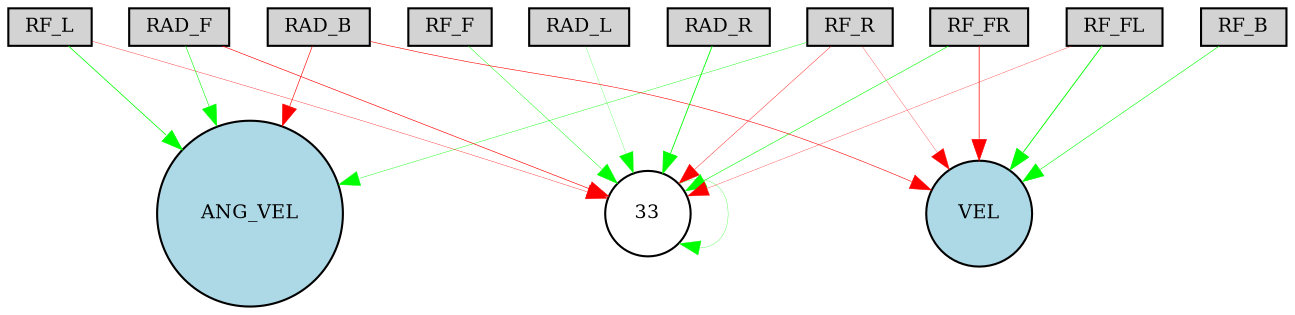 digraph {
	node [fontsize=9 height=0.2 shape=circle width=0.2]
	RF_R [fillcolor=lightgray shape=box style=filled]
	RF_FR [fillcolor=lightgray shape=box style=filled]
	RF_F [fillcolor=lightgray shape=box style=filled]
	RF_FL [fillcolor=lightgray shape=box style=filled]
	RF_L [fillcolor=lightgray shape=box style=filled]
	RF_B [fillcolor=lightgray shape=box style=filled]
	RAD_F [fillcolor=lightgray shape=box style=filled]
	RAD_L [fillcolor=lightgray shape=box style=filled]
	RAD_B [fillcolor=lightgray shape=box style=filled]
	RAD_R [fillcolor=lightgray shape=box style=filled]
	ANG_VEL [fillcolor=lightblue style=filled]
	VEL [fillcolor=lightblue style=filled]
	33 [fillcolor=white style=filled]
	RF_FR -> 33 [color=green penwidth=0.27931837643957674 style=solid]
	RAD_B -> VEL [color=red penwidth=0.2771461894069973 style=solid]
	RF_F -> 33 [color=green penwidth=0.2140491088354728 style=solid]
	RAD_F -> 33 [color=red penwidth=0.3001816595221021 style=solid]
	RAD_R -> 33 [color=green penwidth=0.41555891679622525 style=solid]
	RF_R -> 33 [color=red penwidth=0.19537780171666347 style=solid]
	RAD_L -> 33 [color=green penwidth=0.11634917181561134 style=solid]
	RAD_F -> ANG_VEL [color=green penwidth=0.27476444412704726 style=solid]
	RF_R -> VEL [color=red penwidth=0.1331077897388433 style=solid]
	RF_FL -> 33 [color=red penwidth=0.14269085161318937 style=solid]
	RF_R -> ANG_VEL [color=green penwidth=0.19742191629383327 style=solid]
	RF_L -> 33 [color=red penwidth=0.16874840464062416 style=solid]
	33 -> 33 [color=green penwidth=0.13366300872454748 style=solid]
	RF_FR -> VEL [color=red penwidth=0.3429679313819658 style=solid]
	RF_L -> ANG_VEL [color=green penwidth=0.3676809586260359 style=solid]
	RF_FL -> VEL [color=green penwidth=0.4385048727758091 style=solid]
	RAD_B -> ANG_VEL [color=red penwidth=0.29469902721839436 style=solid]
	RF_B -> VEL [color=green penwidth=0.2809970164649919 style=solid]
}
